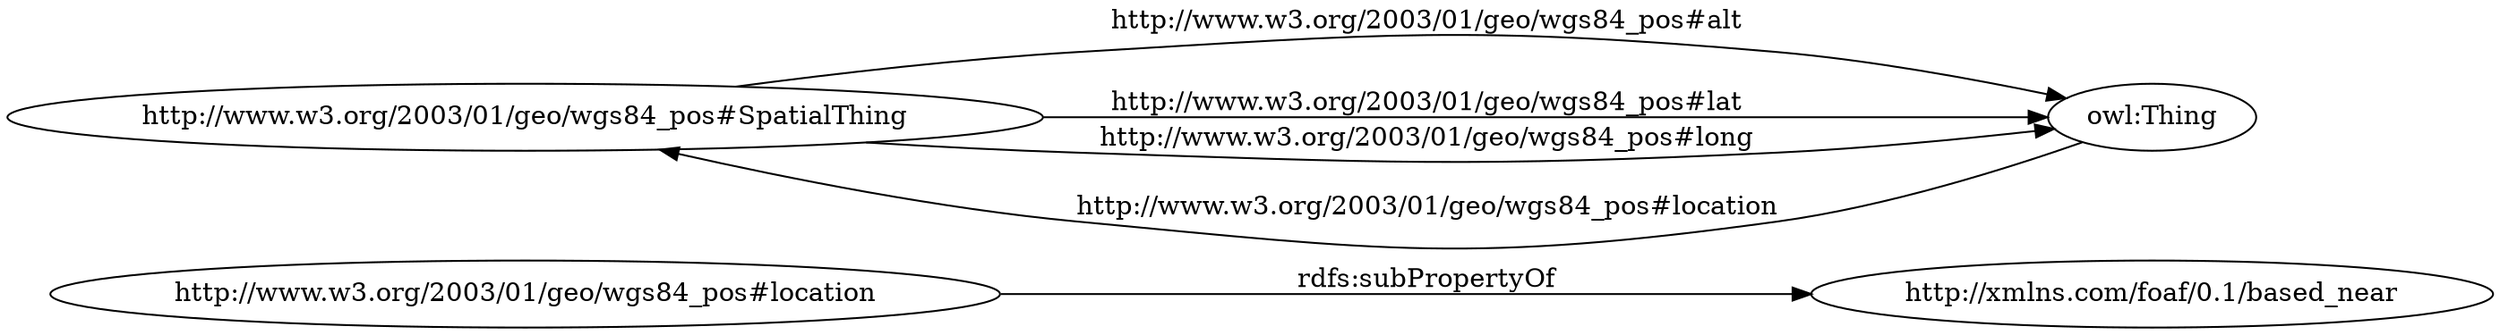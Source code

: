 digraph ar2dtool_diagram { 
rankdir=LR;
size="1501"
	"http://www.w3.org/2003/01/geo/wgs84_pos#location" -> "http://xmlns.com/foaf/0.1/based_near" [ label = "rdfs:subPropertyOf" ];
	"http://www.w3.org/2003/01/geo/wgs84_pos#SpatialThing" -> "owl:Thing" [ label = "http://www.w3.org/2003/01/geo/wgs84_pos#alt" ];
	"owl:Thing" -> "http://www.w3.org/2003/01/geo/wgs84_pos#SpatialThing" [ label = "http://www.w3.org/2003/01/geo/wgs84_pos#location" ];
	"http://www.w3.org/2003/01/geo/wgs84_pos#SpatialThing" -> "owl:Thing" [ label = "http://www.w3.org/2003/01/geo/wgs84_pos#lat" ];
	"http://www.w3.org/2003/01/geo/wgs84_pos#SpatialThing" -> "owl:Thing" [ label = "http://www.w3.org/2003/01/geo/wgs84_pos#long" ];

}
